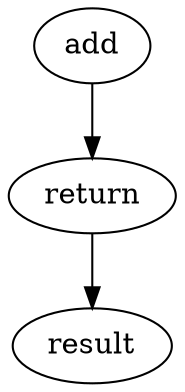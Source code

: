 # Executado assim: output2dot.sh 
# https://graphviz.org/doc/info/lang.html
digraph {
  x6000032911e0 [label="add"];
  x6000032911e0 -> x6000032912e0
  x6000032912e0 [label="return"];
  x6000032912e0 -> x6000032912c0
  x6000032912c0 [label="result"];
}
